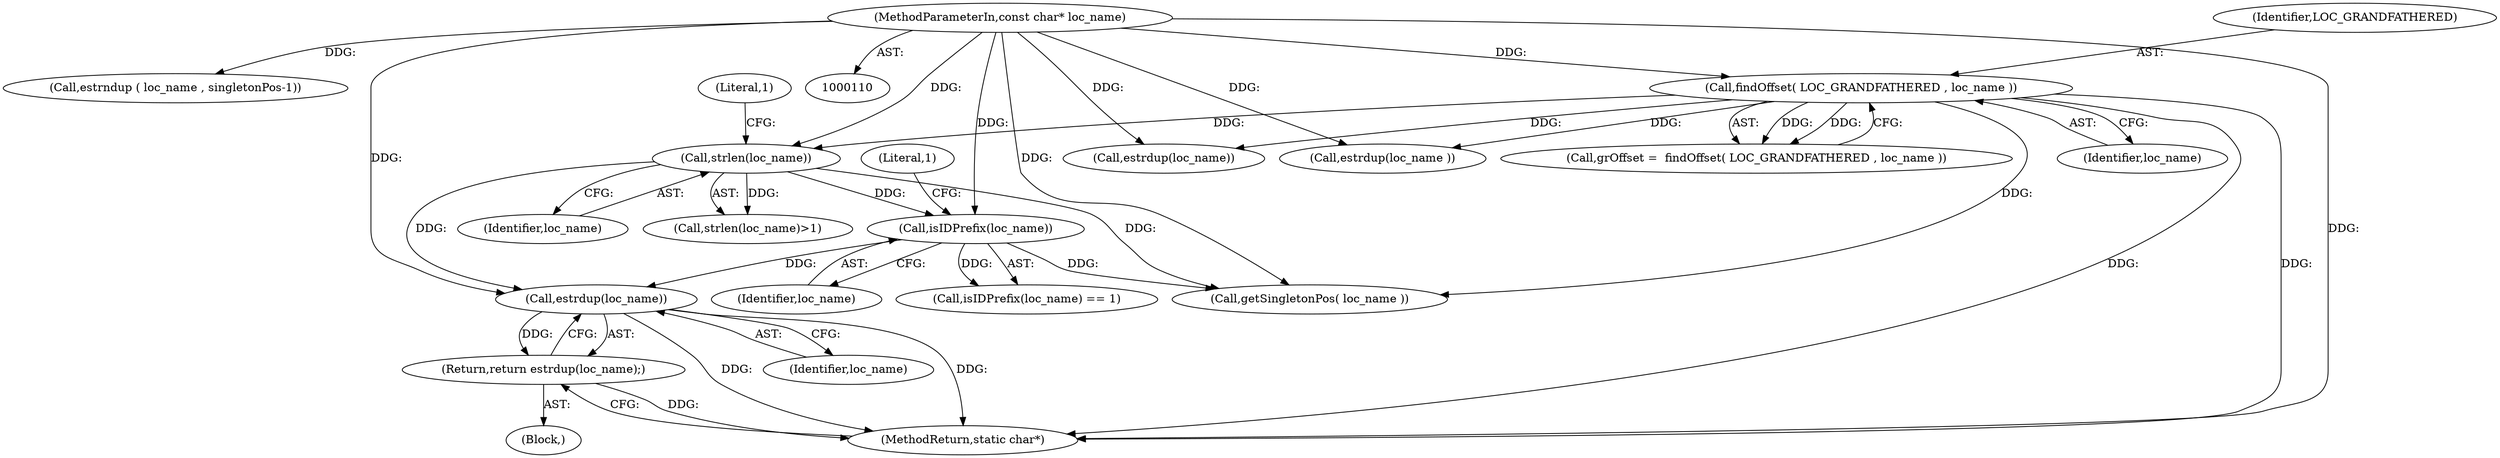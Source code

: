 digraph "0_php-src_97eff7eb57fc2320c267a949cffd622c38712484?w=1_22@API" {
"1000199" [label="(Call,estrdup(loc_name))"];
"1000194" [label="(Call,isIDPrefix(loc_name))"];
"1000190" [label="(Call,strlen(loc_name))"];
"1000153" [label="(Call,findOffset( LOC_GRANDFATHERED , loc_name ))"];
"1000111" [label="(MethodParameterIn,const char* loc_name)"];
"1000198" [label="(Return,return estrdup(loc_name);)"];
"1000169" [label="(Call,estrdup(loc_name))"];
"1000151" [label="(Call,grOffset =  findOffset( LOC_GRANDFATHERED , loc_name ))"];
"1000111" [label="(MethodParameterIn,const char* loc_name)"];
"1000203" [label="(Call,getSingletonPos( loc_name ))"];
"1000189" [label="(Call,strlen(loc_name)>1)"];
"1000155" [label="(Identifier,loc_name)"];
"1000191" [label="(Identifier,loc_name)"];
"1000153" [label="(Call,findOffset( LOC_GRANDFATHERED , loc_name ))"];
"1000198" [label="(Return,return estrdup(loc_name);)"];
"1000194" [label="(Call,isIDPrefix(loc_name))"];
"1000220" [label="(Call,estrndup ( loc_name , singletonPos-1))"];
"1000190" [label="(Call,strlen(loc_name))"];
"1000386" [label="(MethodReturn,static char*)"];
"1000195" [label="(Identifier,loc_name)"];
"1000196" [label="(Literal,1)"];
"1000154" [label="(Identifier,LOC_GRANDFATHERED)"];
"1000200" [label="(Identifier,loc_name)"];
"1000192" [label="(Literal,1)"];
"1000199" [label="(Call,estrdup(loc_name))"];
"1000193" [label="(Call,isIDPrefix(loc_name) == 1)"];
"1000232" [label="(Call,estrdup(loc_name ))"];
"1000197" [label="(Block,)"];
"1000199" -> "1000198"  [label="AST: "];
"1000199" -> "1000200"  [label="CFG: "];
"1000200" -> "1000199"  [label="AST: "];
"1000198" -> "1000199"  [label="CFG: "];
"1000199" -> "1000386"  [label="DDG: "];
"1000199" -> "1000386"  [label="DDG: "];
"1000199" -> "1000198"  [label="DDG: "];
"1000194" -> "1000199"  [label="DDG: "];
"1000190" -> "1000199"  [label="DDG: "];
"1000111" -> "1000199"  [label="DDG: "];
"1000194" -> "1000193"  [label="AST: "];
"1000194" -> "1000195"  [label="CFG: "];
"1000195" -> "1000194"  [label="AST: "];
"1000196" -> "1000194"  [label="CFG: "];
"1000194" -> "1000193"  [label="DDG: "];
"1000190" -> "1000194"  [label="DDG: "];
"1000111" -> "1000194"  [label="DDG: "];
"1000194" -> "1000203"  [label="DDG: "];
"1000190" -> "1000189"  [label="AST: "];
"1000190" -> "1000191"  [label="CFG: "];
"1000191" -> "1000190"  [label="AST: "];
"1000192" -> "1000190"  [label="CFG: "];
"1000190" -> "1000189"  [label="DDG: "];
"1000153" -> "1000190"  [label="DDG: "];
"1000111" -> "1000190"  [label="DDG: "];
"1000190" -> "1000203"  [label="DDG: "];
"1000153" -> "1000151"  [label="AST: "];
"1000153" -> "1000155"  [label="CFG: "];
"1000154" -> "1000153"  [label="AST: "];
"1000155" -> "1000153"  [label="AST: "];
"1000151" -> "1000153"  [label="CFG: "];
"1000153" -> "1000386"  [label="DDG: "];
"1000153" -> "1000386"  [label="DDG: "];
"1000153" -> "1000151"  [label="DDG: "];
"1000153" -> "1000151"  [label="DDG: "];
"1000111" -> "1000153"  [label="DDG: "];
"1000153" -> "1000169"  [label="DDG: "];
"1000153" -> "1000203"  [label="DDG: "];
"1000153" -> "1000232"  [label="DDG: "];
"1000111" -> "1000110"  [label="AST: "];
"1000111" -> "1000386"  [label="DDG: "];
"1000111" -> "1000169"  [label="DDG: "];
"1000111" -> "1000203"  [label="DDG: "];
"1000111" -> "1000220"  [label="DDG: "];
"1000111" -> "1000232"  [label="DDG: "];
"1000198" -> "1000197"  [label="AST: "];
"1000386" -> "1000198"  [label="CFG: "];
"1000198" -> "1000386"  [label="DDG: "];
}
